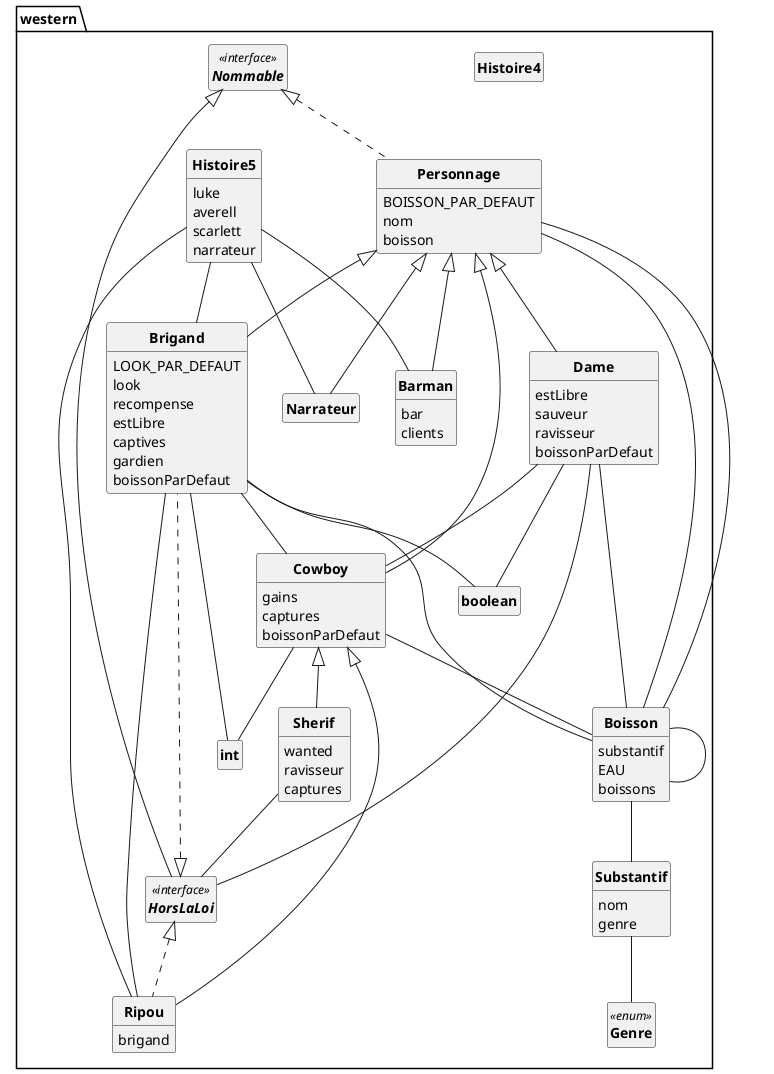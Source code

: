 @startuml

'UML GENERE PAR CODE :)

skinparam style strictuml
skinparam classAttributeIconSize 0
skinparam classFontStyle Bold
hide empty members

PACKAGE western{
	CLASS Barman  extends Personnage {
		bar
		clients
	}


	CLASS Boisson  {
		substantif
		EAU
		boissons
	}
Boisson -- Substantif
Boisson -- Boisson


	CLASS Brigand  extends Personnage implements HorsLaLoi {
		LOOK_PAR_DEFAUT
		look
		recompense
		estLibre
		captives
		gardien
		boissonParDefaut
	}
Brigand -- int
Brigand -- boolean
Brigand -- Cowboy
Brigand -- Boisson


	CLASS Cowboy  extends Personnage {
		gains
		captures
		boissonParDefaut
	}
Cowboy -- int
Cowboy -- Boisson


	CLASS Dame  extends Personnage {
		estLibre
		sauveur
		ravisseur
		boissonParDefaut
	}
Dame -- boolean
Dame -- Cowboy
Dame -- HorsLaLoi
Dame -- Boisson


	ENUM Genre<<enum>>{

	}

	CLASS Histoire4  {
	}


	CLASS Histoire5  {
		luke
		averell
		scarlett
		narrateur
	}
Histoire5 -- Barman
Histoire5 -- Brigand
Histoire5 -- Ripou
Histoire5 -- Narrateur


	INTERFACE HorsLaLoi <<interface>>  implements Nommable{

	}

	CLASS Narrateur  extends Personnage {
	}


	INTERFACE Nommable <<interface>> {

	}

	CLASS Personnage  implements Nommable {
		BOISSON_PAR_DEFAUT
		nom
		boisson
	}
Personnage -- Boisson
Personnage -- Boisson


	CLASS Ripou  extends Cowboy implements HorsLaLoi {
		brigand
	}
Ripou -- Brigand


	CLASS Sherif  extends Cowboy {
		wanted
		ravisseur
		captures
	}
Sherif -- HorsLaLoi


	CLASS Substantif  {
		nom
		genre
	}
Substantif -- Genre



}
@enduml
